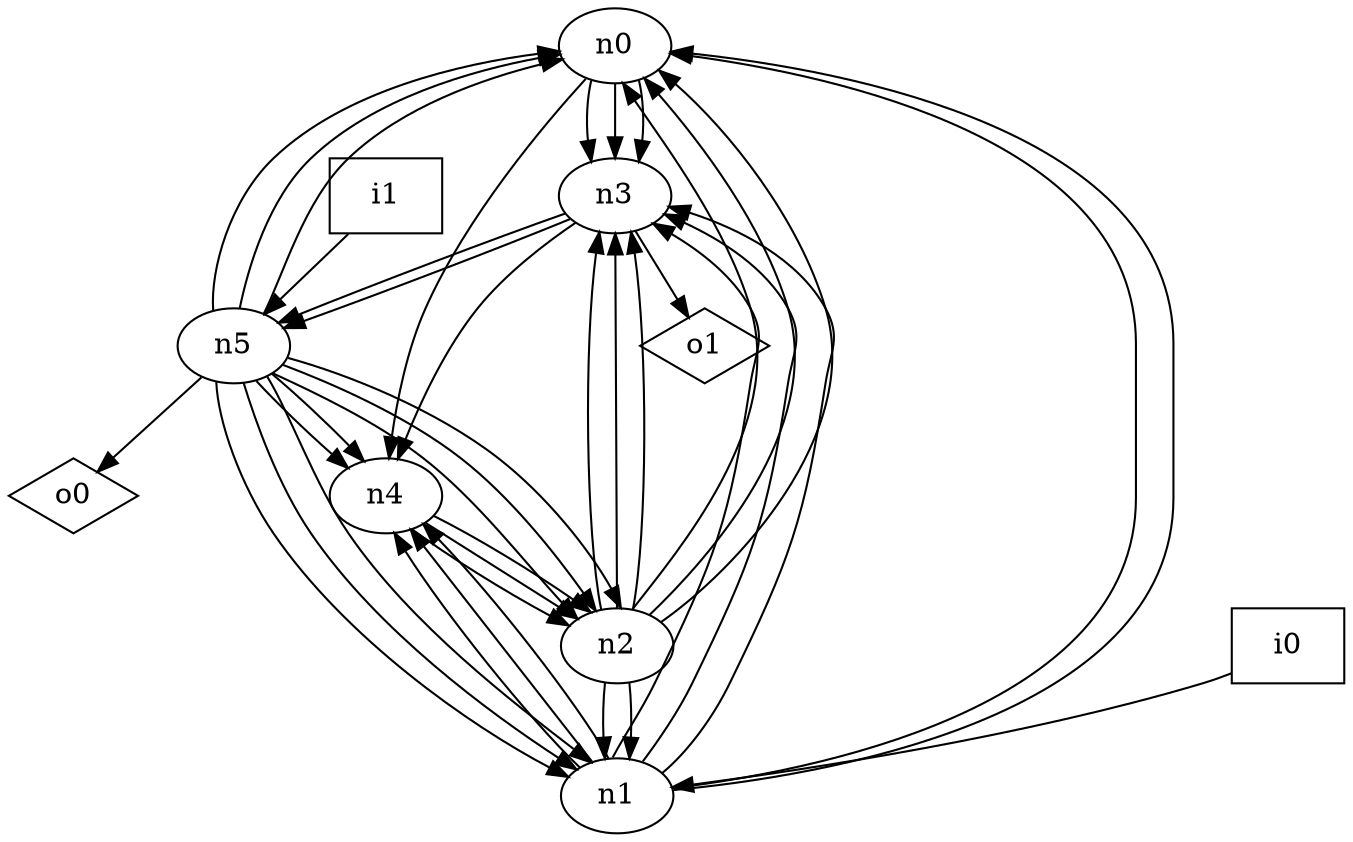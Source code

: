 digraph G {
n0 [label="n0"];
n1 [label="n1"];
n2 [label="n2"];
n3 [label="n3"];
n4 [label="n4"];
n5 [label="n5"];
n6 [label="i0",shape="box"];
n7 [label="i1",shape="box"];
n8 [label="o0",shape="diamond"];
n9 [label="o1",shape="diamond"];
n0 -> n3
n0 -> n3
n0 -> n3
n0 -> n4
n1 -> n0
n1 -> n0
n1 -> n3
n1 -> n3
n1 -> n3
n1 -> n4
n1 -> n4
n1 -> n4
n2 -> n0
n2 -> n0
n2 -> n0
n2 -> n1
n2 -> n1
n2 -> n3
n2 -> n3
n2 -> n3
n3 -> n4
n3 -> n5
n3 -> n5
n3 -> n9
n4 -> n2
n4 -> n2
n4 -> n2
n5 -> n0
n5 -> n0
n5 -> n0
n5 -> n1
n5 -> n1
n5 -> n1
n5 -> n2
n5 -> n2
n5 -> n2
n5 -> n4
n5 -> n4
n5 -> n8
n6 -> n1
n7 -> n5
}